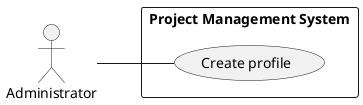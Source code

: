 @startuml
left to right direction

"Administrator"

rectangle "Project Management System"{
"Administrator" -- (Create profile)
}
@enduml